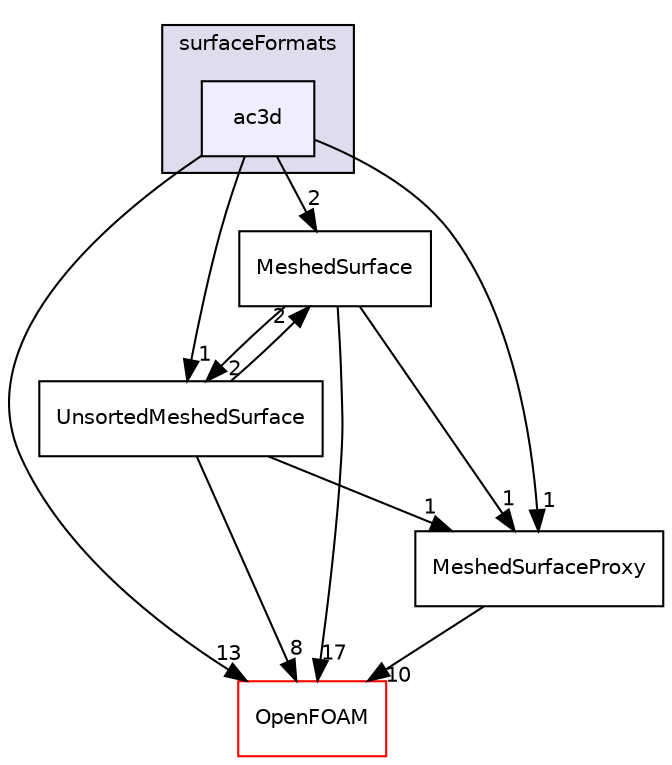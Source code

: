digraph "src/surfMesh/surfaceFormats/ac3d" {
  bgcolor=transparent;
  compound=true
  node [ fontsize="10", fontname="Helvetica"];
  edge [ labelfontsize="10", labelfontname="Helvetica"];
  subgraph clusterdir_3ad8f5f9808d8196d04eb1769c1a10a8 {
    graph [ bgcolor="#ddddee", pencolor="black", label="surfaceFormats" fontname="Helvetica", fontsize="10", URL="dir_3ad8f5f9808d8196d04eb1769c1a10a8.html"]
  dir_a0d3919a5be113550e6a2de971e4c7d0 [shape=box, label="ac3d", style="filled", fillcolor="#eeeeff", pencolor="black", URL="dir_a0d3919a5be113550e6a2de971e4c7d0.html"];
  }
  dir_c7b425ce1feba157c3a628060f167f64 [shape=box label="MeshedSurface" URL="dir_c7b425ce1feba157c3a628060f167f64.html"];
  dir_224334990af5761cc26bd2eed4da00bd [shape=box label="UnsortedMeshedSurface" URL="dir_224334990af5761cc26bd2eed4da00bd.html"];
  dir_b2d126e3ab79c2145c7a44de22e5f675 [shape=box label="MeshedSurfaceProxy" URL="dir_b2d126e3ab79c2145c7a44de22e5f675.html"];
  dir_c5473ff19b20e6ec4dfe5c310b3778a8 [shape=box label="OpenFOAM" color="red" URL="dir_c5473ff19b20e6ec4dfe5c310b3778a8.html"];
  dir_c7b425ce1feba157c3a628060f167f64->dir_224334990af5761cc26bd2eed4da00bd [headlabel="2", labeldistance=1.5 headhref="dir_002745_002771.html"];
  dir_c7b425ce1feba157c3a628060f167f64->dir_b2d126e3ab79c2145c7a44de22e5f675 [headlabel="1", labeldistance=1.5 headhref="dir_002745_002747.html"];
  dir_c7b425ce1feba157c3a628060f167f64->dir_c5473ff19b20e6ec4dfe5c310b3778a8 [headlabel="17", labeldistance=1.5 headhref="dir_002745_001896.html"];
  dir_224334990af5761cc26bd2eed4da00bd->dir_c7b425ce1feba157c3a628060f167f64 [headlabel="2", labeldistance=1.5 headhref="dir_002771_002745.html"];
  dir_224334990af5761cc26bd2eed4da00bd->dir_b2d126e3ab79c2145c7a44de22e5f675 [headlabel="1", labeldistance=1.5 headhref="dir_002771_002747.html"];
  dir_224334990af5761cc26bd2eed4da00bd->dir_c5473ff19b20e6ec4dfe5c310b3778a8 [headlabel="8", labeldistance=1.5 headhref="dir_002771_001896.html"];
  dir_a0d3919a5be113550e6a2de971e4c7d0->dir_c7b425ce1feba157c3a628060f167f64 [headlabel="2", labeldistance=1.5 headhref="dir_002749_002745.html"];
  dir_a0d3919a5be113550e6a2de971e4c7d0->dir_224334990af5761cc26bd2eed4da00bd [headlabel="1", labeldistance=1.5 headhref="dir_002749_002771.html"];
  dir_a0d3919a5be113550e6a2de971e4c7d0->dir_b2d126e3ab79c2145c7a44de22e5f675 [headlabel="1", labeldistance=1.5 headhref="dir_002749_002747.html"];
  dir_a0d3919a5be113550e6a2de971e4c7d0->dir_c5473ff19b20e6ec4dfe5c310b3778a8 [headlabel="13", labeldistance=1.5 headhref="dir_002749_001896.html"];
  dir_b2d126e3ab79c2145c7a44de22e5f675->dir_c5473ff19b20e6ec4dfe5c310b3778a8 [headlabel="10", labeldistance=1.5 headhref="dir_002747_001896.html"];
}
